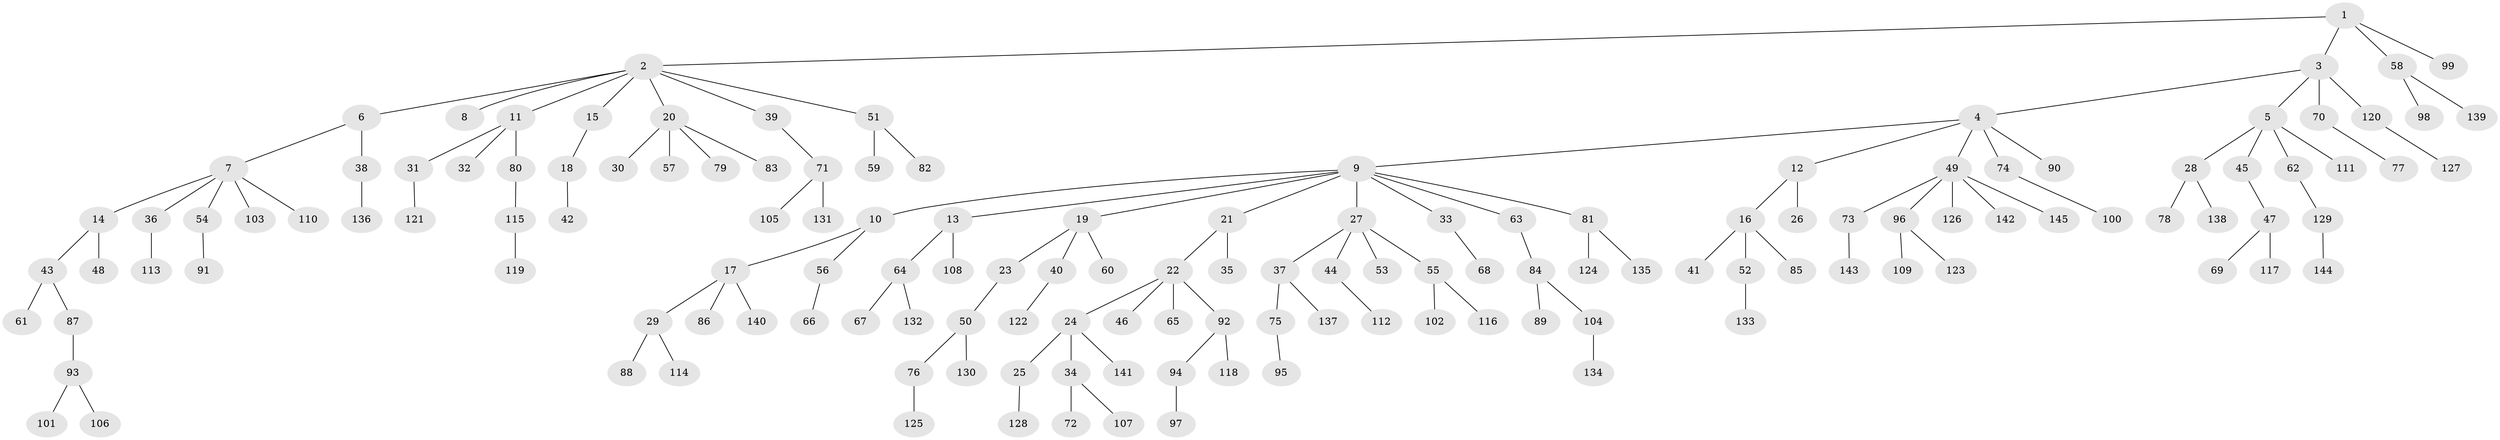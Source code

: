 // coarse degree distribution, {1: 0.5, 3: 0.11363636363636363, 6: 0.022727272727272728, 2: 0.29545454545454547, 4: 0.045454545454545456, 9: 0.022727272727272728}
// Generated by graph-tools (version 1.1) at 2025/37/03/04/25 23:37:27]
// undirected, 145 vertices, 144 edges
graph export_dot {
  node [color=gray90,style=filled];
  1;
  2;
  3;
  4;
  5;
  6;
  7;
  8;
  9;
  10;
  11;
  12;
  13;
  14;
  15;
  16;
  17;
  18;
  19;
  20;
  21;
  22;
  23;
  24;
  25;
  26;
  27;
  28;
  29;
  30;
  31;
  32;
  33;
  34;
  35;
  36;
  37;
  38;
  39;
  40;
  41;
  42;
  43;
  44;
  45;
  46;
  47;
  48;
  49;
  50;
  51;
  52;
  53;
  54;
  55;
  56;
  57;
  58;
  59;
  60;
  61;
  62;
  63;
  64;
  65;
  66;
  67;
  68;
  69;
  70;
  71;
  72;
  73;
  74;
  75;
  76;
  77;
  78;
  79;
  80;
  81;
  82;
  83;
  84;
  85;
  86;
  87;
  88;
  89;
  90;
  91;
  92;
  93;
  94;
  95;
  96;
  97;
  98;
  99;
  100;
  101;
  102;
  103;
  104;
  105;
  106;
  107;
  108;
  109;
  110;
  111;
  112;
  113;
  114;
  115;
  116;
  117;
  118;
  119;
  120;
  121;
  122;
  123;
  124;
  125;
  126;
  127;
  128;
  129;
  130;
  131;
  132;
  133;
  134;
  135;
  136;
  137;
  138;
  139;
  140;
  141;
  142;
  143;
  144;
  145;
  1 -- 2;
  1 -- 3;
  1 -- 58;
  1 -- 99;
  2 -- 6;
  2 -- 8;
  2 -- 11;
  2 -- 15;
  2 -- 20;
  2 -- 39;
  2 -- 51;
  3 -- 4;
  3 -- 5;
  3 -- 70;
  3 -- 120;
  4 -- 9;
  4 -- 12;
  4 -- 49;
  4 -- 74;
  4 -- 90;
  5 -- 28;
  5 -- 45;
  5 -- 62;
  5 -- 111;
  6 -- 7;
  6 -- 38;
  7 -- 14;
  7 -- 36;
  7 -- 54;
  7 -- 103;
  7 -- 110;
  9 -- 10;
  9 -- 13;
  9 -- 19;
  9 -- 21;
  9 -- 27;
  9 -- 33;
  9 -- 63;
  9 -- 81;
  10 -- 17;
  10 -- 56;
  11 -- 31;
  11 -- 32;
  11 -- 80;
  12 -- 16;
  12 -- 26;
  13 -- 64;
  13 -- 108;
  14 -- 43;
  14 -- 48;
  15 -- 18;
  16 -- 41;
  16 -- 52;
  16 -- 85;
  17 -- 29;
  17 -- 86;
  17 -- 140;
  18 -- 42;
  19 -- 23;
  19 -- 40;
  19 -- 60;
  20 -- 30;
  20 -- 57;
  20 -- 79;
  20 -- 83;
  21 -- 22;
  21 -- 35;
  22 -- 24;
  22 -- 46;
  22 -- 65;
  22 -- 92;
  23 -- 50;
  24 -- 25;
  24 -- 34;
  24 -- 141;
  25 -- 128;
  27 -- 37;
  27 -- 44;
  27 -- 53;
  27 -- 55;
  28 -- 78;
  28 -- 138;
  29 -- 88;
  29 -- 114;
  31 -- 121;
  33 -- 68;
  34 -- 72;
  34 -- 107;
  36 -- 113;
  37 -- 75;
  37 -- 137;
  38 -- 136;
  39 -- 71;
  40 -- 122;
  43 -- 61;
  43 -- 87;
  44 -- 112;
  45 -- 47;
  47 -- 69;
  47 -- 117;
  49 -- 73;
  49 -- 96;
  49 -- 126;
  49 -- 142;
  49 -- 145;
  50 -- 76;
  50 -- 130;
  51 -- 59;
  51 -- 82;
  52 -- 133;
  54 -- 91;
  55 -- 102;
  55 -- 116;
  56 -- 66;
  58 -- 98;
  58 -- 139;
  62 -- 129;
  63 -- 84;
  64 -- 67;
  64 -- 132;
  70 -- 77;
  71 -- 105;
  71 -- 131;
  73 -- 143;
  74 -- 100;
  75 -- 95;
  76 -- 125;
  80 -- 115;
  81 -- 124;
  81 -- 135;
  84 -- 89;
  84 -- 104;
  87 -- 93;
  92 -- 94;
  92 -- 118;
  93 -- 101;
  93 -- 106;
  94 -- 97;
  96 -- 109;
  96 -- 123;
  104 -- 134;
  115 -- 119;
  120 -- 127;
  129 -- 144;
}
